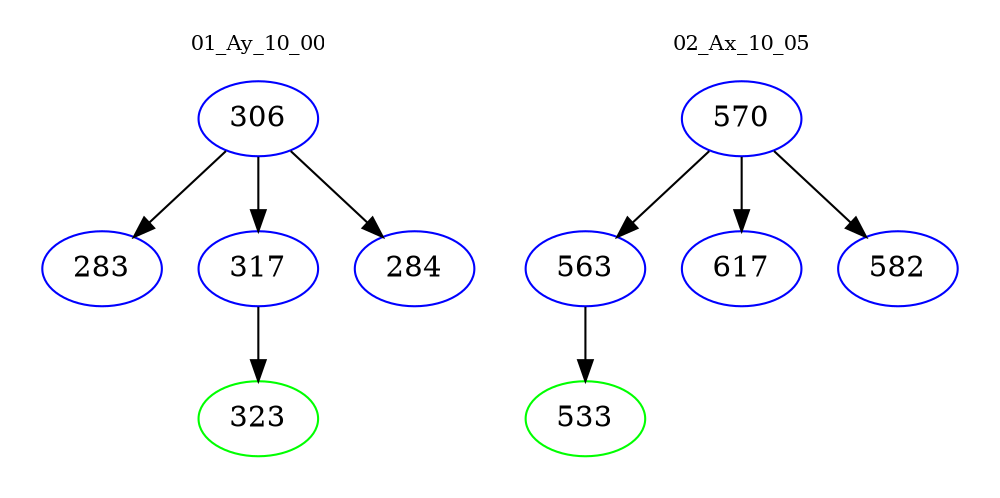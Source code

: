 digraph{
subgraph cluster_0 {
color = white
label = "01_Ay_10_00";
fontsize=10;
T0_306 [label="306", color="blue"]
T0_306 -> T0_283 [color="black"]
T0_283 [label="283", color="blue"]
T0_306 -> T0_317 [color="black"]
T0_317 [label="317", color="blue"]
T0_317 -> T0_323 [color="black"]
T0_323 [label="323", color="green"]
T0_306 -> T0_284 [color="black"]
T0_284 [label="284", color="blue"]
}
subgraph cluster_1 {
color = white
label = "02_Ax_10_05";
fontsize=10;
T1_570 [label="570", color="blue"]
T1_570 -> T1_563 [color="black"]
T1_563 [label="563", color="blue"]
T1_563 -> T1_533 [color="black"]
T1_533 [label="533", color="green"]
T1_570 -> T1_617 [color="black"]
T1_617 [label="617", color="blue"]
T1_570 -> T1_582 [color="black"]
T1_582 [label="582", color="blue"]
}
}
